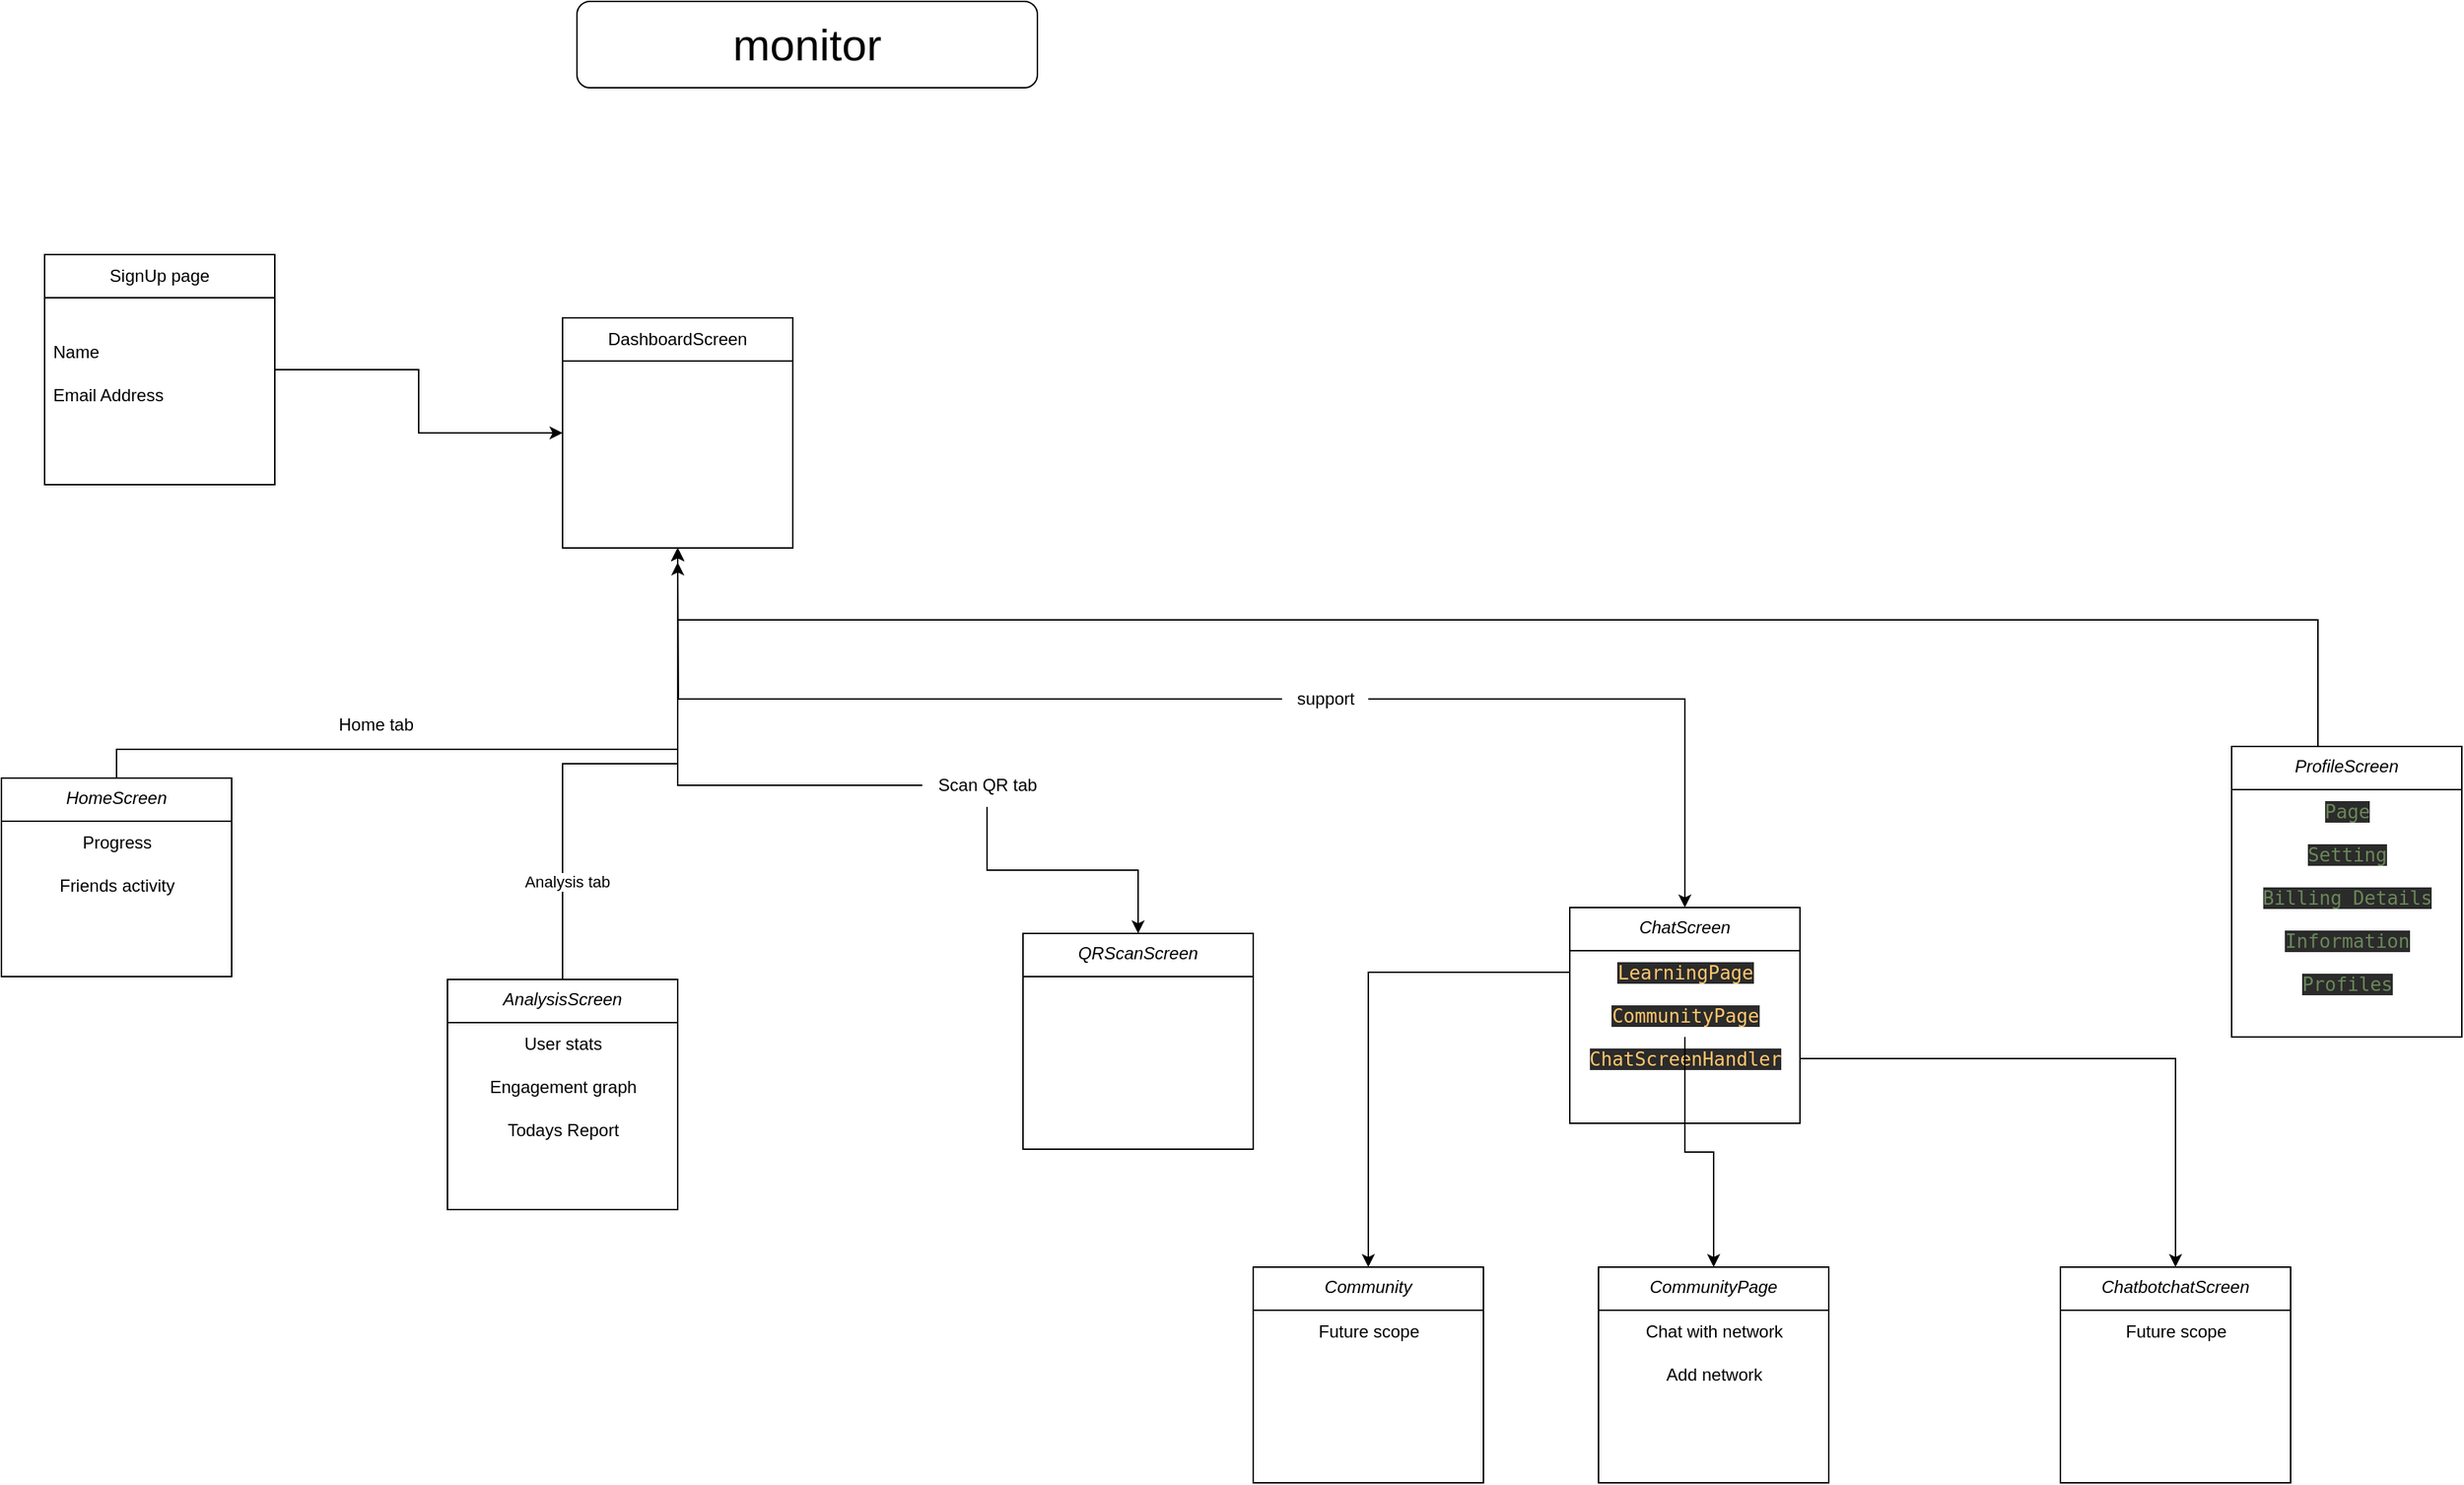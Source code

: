 <mxfile version="24.2.1" type="github">
  <diagram id="C5RBs43oDa-KdzZeNtuy" name="Page-1">
    <mxGraphModel dx="2415" dy="2183" grid="1" gridSize="10" guides="1" tooltips="1" connect="1" arrows="1" fold="1" page="1" pageScale="1" pageWidth="827" pageHeight="1169" math="0" shadow="0">
      <root>
        <mxCell id="WIyWlLk6GJQsqaUBKTNV-0" />
        <mxCell id="WIyWlLk6GJQsqaUBKTNV-1" parent="WIyWlLk6GJQsqaUBKTNV-0" />
        <mxCell id="f0mRgtlgJWTuh4BMBM2M-48" style="edgeStyle=orthogonalEdgeStyle;rounded=0;orthogonalLoop=1;jettySize=auto;html=1;entryX=0.5;entryY=1;entryDx=0;entryDy=0;" edge="1" parent="WIyWlLk6GJQsqaUBKTNV-1" source="zkfFHV4jXpPFQw0GAbJ--0" target="f0mRgtlgJWTuh4BMBM2M-6">
          <mxGeometry relative="1" as="geometry">
            <Array as="points">
              <mxPoint x="-110" y="280" />
              <mxPoint x="280" y="280" />
            </Array>
          </mxGeometry>
        </mxCell>
        <mxCell id="zkfFHV4jXpPFQw0GAbJ--0" value="HomeScreen" style="swimlane;fontStyle=2;align=center;verticalAlign=top;childLayout=stackLayout;horizontal=1;startSize=30;horizontalStack=0;resizeParent=1;resizeLast=0;collapsible=1;marginBottom=0;rounded=0;shadow=0;strokeWidth=1;" parent="WIyWlLk6GJQsqaUBKTNV-1" vertex="1">
          <mxGeometry x="-190" y="300" width="160" height="138" as="geometry">
            <mxRectangle x="230" y="140" width="160" height="26" as="alternateBounds" />
          </mxGeometry>
        </mxCell>
        <mxCell id="f0mRgtlgJWTuh4BMBM2M-4" value="Progress" style="text;html=1;align=center;verticalAlign=middle;resizable=0;points=[];autosize=1;strokeColor=none;fillColor=none;" vertex="1" parent="zkfFHV4jXpPFQw0GAbJ--0">
          <mxGeometry y="30" width="160" height="30" as="geometry" />
        </mxCell>
        <mxCell id="f0mRgtlgJWTuh4BMBM2M-5" value="Friends activity" style="text;html=1;align=center;verticalAlign=middle;resizable=0;points=[];autosize=1;strokeColor=none;fillColor=none;" vertex="1" parent="zkfFHV4jXpPFQw0GAbJ--0">
          <mxGeometry y="60" width="160" height="30" as="geometry" />
        </mxCell>
        <mxCell id="f0mRgtlgJWTuh4BMBM2M-0" value="monitor" style="rounded=1;whiteSpace=wrap;html=1;fontSize=31;" vertex="1" parent="WIyWlLk6GJQsqaUBKTNV-1">
          <mxGeometry x="210" y="-240" width="320" height="60" as="geometry" />
        </mxCell>
        <mxCell id="f0mRgtlgJWTuh4BMBM2M-10" value="" style="edgeStyle=orthogonalEdgeStyle;rounded=0;orthogonalLoop=1;jettySize=auto;html=1;" edge="1" parent="WIyWlLk6GJQsqaUBKTNV-1" source="f0mRgtlgJWTuh4BMBM2M-1" target="f0mRgtlgJWTuh4BMBM2M-6">
          <mxGeometry relative="1" as="geometry" />
        </mxCell>
        <mxCell id="f0mRgtlgJWTuh4BMBM2M-1" value="" style="whiteSpace=wrap;html=1;aspect=fixed;" vertex="1" parent="WIyWlLk6GJQsqaUBKTNV-1">
          <mxGeometry x="-160" y="-64" width="160" height="160" as="geometry" />
        </mxCell>
        <mxCell id="f0mRgtlgJWTuh4BMBM2M-2" value="SignUp page" style="rounded=0;whiteSpace=wrap;html=1;" vertex="1" parent="WIyWlLk6GJQsqaUBKTNV-1">
          <mxGeometry x="-160" y="-64" width="160" height="30" as="geometry" />
        </mxCell>
        <mxCell id="zkfFHV4jXpPFQw0GAbJ--1" value="Name" style="text;align=left;verticalAlign=top;spacingLeft=4;spacingRight=4;overflow=hidden;rotatable=0;points=[[0,0.5],[1,0.5]];portConstraint=eastwest;" parent="WIyWlLk6GJQsqaUBKTNV-1" vertex="1">
          <mxGeometry x="-160" y="-10" width="160" height="26" as="geometry" />
        </mxCell>
        <mxCell id="zkfFHV4jXpPFQw0GAbJ--3" value="Email Address" style="text;align=left;verticalAlign=top;spacingLeft=4;spacingRight=4;overflow=hidden;rotatable=0;points=[[0,0.5],[1,0.5]];portConstraint=eastwest;rounded=0;shadow=0;html=0;" parent="WIyWlLk6GJQsqaUBKTNV-1" vertex="1">
          <mxGeometry x="-160" y="20" width="160" height="26" as="geometry" />
        </mxCell>
        <mxCell id="f0mRgtlgJWTuh4BMBM2M-6" value="" style="whiteSpace=wrap;html=1;aspect=fixed;" vertex="1" parent="WIyWlLk6GJQsqaUBKTNV-1">
          <mxGeometry x="200" y="-20" width="160" height="160" as="geometry" />
        </mxCell>
        <mxCell id="f0mRgtlgJWTuh4BMBM2M-12" value="DashboardScreen" style="rounded=0;whiteSpace=wrap;html=1;" vertex="1" parent="WIyWlLk6GJQsqaUBKTNV-1">
          <mxGeometry x="200" y="-20" width="160" height="30" as="geometry" />
        </mxCell>
        <mxCell id="f0mRgtlgJWTuh4BMBM2M-22" value="" style="edgeStyle=orthogonalEdgeStyle;rounded=0;orthogonalLoop=1;jettySize=auto;html=1;" edge="1" parent="WIyWlLk6GJQsqaUBKTNV-1" source="f0mRgtlgJWTuh4BMBM2M-19" target="f0mRgtlgJWTuh4BMBM2M-6">
          <mxGeometry relative="1" as="geometry" />
        </mxCell>
        <mxCell id="f0mRgtlgJWTuh4BMBM2M-30" value="Analysis tab" style="edgeLabel;html=1;align=center;verticalAlign=middle;resizable=0;points=[];" vertex="1" connectable="0" parent="f0mRgtlgJWTuh4BMBM2M-22">
          <mxGeometry x="-0.647" y="-3" relative="1" as="geometry">
            <mxPoint y="-1" as="offset" />
          </mxGeometry>
        </mxCell>
        <mxCell id="f0mRgtlgJWTuh4BMBM2M-19" value="AnalysisScreen" style="swimlane;fontStyle=2;align=center;verticalAlign=top;childLayout=stackLayout;horizontal=1;startSize=30;horizontalStack=0;resizeParent=1;resizeLast=0;collapsible=1;marginBottom=0;rounded=0;shadow=0;strokeWidth=1;" vertex="1" parent="WIyWlLk6GJQsqaUBKTNV-1">
          <mxGeometry x="120" y="440" width="160" height="160" as="geometry">
            <mxRectangle x="230" y="140" width="160" height="26" as="alternateBounds" />
          </mxGeometry>
        </mxCell>
        <mxCell id="f0mRgtlgJWTuh4BMBM2M-20" value="User stats" style="text;html=1;align=center;verticalAlign=middle;resizable=0;points=[];autosize=1;strokeColor=none;fillColor=none;" vertex="1" parent="f0mRgtlgJWTuh4BMBM2M-19">
          <mxGeometry y="30" width="160" height="30" as="geometry" />
        </mxCell>
        <mxCell id="f0mRgtlgJWTuh4BMBM2M-21" value="Engagement graph" style="text;html=1;align=center;verticalAlign=middle;resizable=0;points=[];autosize=1;strokeColor=none;fillColor=none;" vertex="1" parent="f0mRgtlgJWTuh4BMBM2M-19">
          <mxGeometry y="60" width="160" height="30" as="geometry" />
        </mxCell>
        <mxCell id="f0mRgtlgJWTuh4BMBM2M-23" value="Todays Report" style="text;html=1;align=center;verticalAlign=middle;resizable=0;points=[];autosize=1;strokeColor=none;fillColor=none;" vertex="1" parent="f0mRgtlgJWTuh4BMBM2M-19">
          <mxGeometry y="90" width="160" height="30" as="geometry" />
        </mxCell>
        <mxCell id="f0mRgtlgJWTuh4BMBM2M-49" style="edgeStyle=orthogonalEdgeStyle;rounded=0;orthogonalLoop=1;jettySize=auto;html=1;entryX=0.5;entryY=1;entryDx=0;entryDy=0;" edge="1" parent="WIyWlLk6GJQsqaUBKTNV-1" source="f0mRgtlgJWTuh4BMBM2M-31" target="f0mRgtlgJWTuh4BMBM2M-6">
          <mxGeometry relative="1" as="geometry">
            <Array as="points" />
          </mxGeometry>
        </mxCell>
        <mxCell id="f0mRgtlgJWTuh4BMBM2M-24" value="QRScanScreen" style="swimlane;fontStyle=2;align=center;verticalAlign=top;childLayout=stackLayout;horizontal=1;startSize=30;horizontalStack=0;resizeParent=1;resizeLast=0;collapsible=1;marginBottom=0;rounded=0;shadow=0;strokeWidth=1;" vertex="1" parent="WIyWlLk6GJQsqaUBKTNV-1">
          <mxGeometry x="520" y="408" width="160" height="150" as="geometry">
            <mxRectangle x="230" y="140" width="160" height="26" as="alternateBounds" />
          </mxGeometry>
        </mxCell>
        <mxCell id="f0mRgtlgJWTuh4BMBM2M-36" value="ChatScreen" style="swimlane;fontStyle=2;align=center;verticalAlign=top;childLayout=stackLayout;horizontal=1;startSize=30;horizontalStack=0;resizeParent=1;resizeLast=0;collapsible=1;marginBottom=0;rounded=0;shadow=0;strokeWidth=1;" vertex="1" parent="WIyWlLk6GJQsqaUBKTNV-1">
          <mxGeometry x="900" y="390" width="160" height="150" as="geometry">
            <mxRectangle x="230" y="140" width="160" height="26" as="alternateBounds" />
          </mxGeometry>
        </mxCell>
        <mxCell id="f0mRgtlgJWTuh4BMBM2M-37" value="&lt;div style=&quot;background-color: rgb(43, 43, 43); color: rgb(169, 183, 198); font-family: &amp;quot;JetBrains Mono&amp;quot;, monospace; font-size: 9.8pt; white-space-collapse: preserve;&quot;&gt;&lt;span style=&quot;color:#ffc66d;&quot;&gt;LearningPage&lt;/span&gt;&lt;/div&gt;" style="text;html=1;align=center;verticalAlign=middle;resizable=0;points=[];autosize=1;strokeColor=none;fillColor=none;" vertex="1" parent="f0mRgtlgJWTuh4BMBM2M-36">
          <mxGeometry y="30" width="160" height="30" as="geometry" />
        </mxCell>
        <mxCell id="f0mRgtlgJWTuh4BMBM2M-39" value="&lt;div style=&quot;background-color: rgb(43, 43, 43); color: rgb(169, 183, 198); font-family: &amp;quot;JetBrains Mono&amp;quot;, monospace; font-size: 9.8pt; white-space-collapse: preserve;&quot;&gt;&lt;span style=&quot;color:#ffc66d;&quot;&gt;CommunityPage&lt;/span&gt;&lt;/div&gt;" style="text;html=1;align=center;verticalAlign=middle;resizable=0;points=[];autosize=1;strokeColor=none;fillColor=none;" vertex="1" parent="f0mRgtlgJWTuh4BMBM2M-36">
          <mxGeometry y="60" width="160" height="30" as="geometry" />
        </mxCell>
        <mxCell id="f0mRgtlgJWTuh4BMBM2M-44" value="&lt;div style=&quot;background-color: rgb(43, 43, 43); color: rgb(169, 183, 198); font-family: &amp;quot;JetBrains Mono&amp;quot;, monospace; font-size: 9.8pt; white-space-collapse: preserve;&quot;&gt;&lt;span style=&quot;color:#ffc66d;&quot;&gt;ChatScreenHandler&lt;/span&gt;&lt;/div&gt;" style="text;html=1;align=center;verticalAlign=middle;resizable=0;points=[];autosize=1;strokeColor=none;fillColor=none;" vertex="1" parent="f0mRgtlgJWTuh4BMBM2M-36">
          <mxGeometry y="90" width="160" height="30" as="geometry" />
        </mxCell>
        <mxCell id="f0mRgtlgJWTuh4BMBM2M-54" style="edgeStyle=orthogonalEdgeStyle;rounded=0;orthogonalLoop=1;jettySize=auto;html=1;" edge="1" parent="WIyWlLk6GJQsqaUBKTNV-1" source="f0mRgtlgJWTuh4BMBM2M-43">
          <mxGeometry relative="1" as="geometry">
            <mxPoint x="280" y="150" as="targetPoint" />
          </mxGeometry>
        </mxCell>
        <mxCell id="f0mRgtlgJWTuh4BMBM2M-55" style="edgeStyle=orthogonalEdgeStyle;rounded=0;orthogonalLoop=1;jettySize=auto;html=1;entryX=0.5;entryY=0;entryDx=0;entryDy=0;" edge="1" parent="WIyWlLk6GJQsqaUBKTNV-1" source="f0mRgtlgJWTuh4BMBM2M-43" target="f0mRgtlgJWTuh4BMBM2M-36">
          <mxGeometry relative="1" as="geometry" />
        </mxCell>
        <mxCell id="f0mRgtlgJWTuh4BMBM2M-43" value="support" style="text;html=1;align=center;verticalAlign=middle;resizable=0;points=[];autosize=1;strokeColor=none;fillColor=none;" vertex="1" parent="WIyWlLk6GJQsqaUBKTNV-1">
          <mxGeometry x="700" y="230" width="60" height="30" as="geometry" />
        </mxCell>
        <mxCell id="f0mRgtlgJWTuh4BMBM2M-45" value="ChatbotchatScreen" style="swimlane;fontStyle=2;align=center;verticalAlign=top;childLayout=stackLayout;horizontal=1;startSize=30;horizontalStack=0;resizeParent=1;resizeLast=0;collapsible=1;marginBottom=0;rounded=0;shadow=0;strokeWidth=1;" vertex="1" parent="WIyWlLk6GJQsqaUBKTNV-1">
          <mxGeometry x="1241" y="640" width="160" height="150" as="geometry">
            <mxRectangle x="230" y="140" width="160" height="26" as="alternateBounds" />
          </mxGeometry>
        </mxCell>
        <mxCell id="f0mRgtlgJWTuh4BMBM2M-56" value="Future scope" style="text;html=1;align=center;verticalAlign=middle;resizable=0;points=[];autosize=1;strokeColor=none;fillColor=none;" vertex="1" parent="f0mRgtlgJWTuh4BMBM2M-45">
          <mxGeometry y="30" width="160" height="30" as="geometry" />
        </mxCell>
        <mxCell id="f0mRgtlgJWTuh4BMBM2M-51" style="edgeStyle=orthogonalEdgeStyle;rounded=0;orthogonalLoop=1;jettySize=auto;html=1;entryX=0.5;entryY=0;entryDx=0;entryDy=0;" edge="1" parent="WIyWlLk6GJQsqaUBKTNV-1" source="f0mRgtlgJWTuh4BMBM2M-31" target="f0mRgtlgJWTuh4BMBM2M-24">
          <mxGeometry relative="1" as="geometry" />
        </mxCell>
        <mxCell id="f0mRgtlgJWTuh4BMBM2M-31" value="Scan QR tab" style="text;html=1;align=center;verticalAlign=middle;resizable=0;points=[];autosize=1;strokeColor=none;fillColor=none;" vertex="1" parent="WIyWlLk6GJQsqaUBKTNV-1">
          <mxGeometry x="450" y="290" width="90" height="30" as="geometry" />
        </mxCell>
        <mxCell id="f0mRgtlgJWTuh4BMBM2M-52" value="Home tab" style="text;html=1;align=center;verticalAlign=middle;resizable=0;points=[];autosize=1;strokeColor=none;fillColor=none;" vertex="1" parent="WIyWlLk6GJQsqaUBKTNV-1">
          <mxGeometry x="30" y="248" width="80" height="30" as="geometry" />
        </mxCell>
        <mxCell id="f0mRgtlgJWTuh4BMBM2M-58" value="CommunityPage" style="swimlane;fontStyle=2;align=center;verticalAlign=top;childLayout=stackLayout;horizontal=1;startSize=30;horizontalStack=0;resizeParent=1;resizeLast=0;collapsible=1;marginBottom=0;rounded=0;shadow=0;strokeWidth=1;" vertex="1" parent="WIyWlLk6GJQsqaUBKTNV-1">
          <mxGeometry x="920" y="640" width="160" height="150" as="geometry">
            <mxRectangle x="230" y="140" width="160" height="26" as="alternateBounds" />
          </mxGeometry>
        </mxCell>
        <mxCell id="f0mRgtlgJWTuh4BMBM2M-65" value="Chat with network" style="text;html=1;align=center;verticalAlign=middle;resizable=0;points=[];autosize=1;strokeColor=none;fillColor=none;" vertex="1" parent="f0mRgtlgJWTuh4BMBM2M-58">
          <mxGeometry y="30" width="160" height="30" as="geometry" />
        </mxCell>
        <mxCell id="f0mRgtlgJWTuh4BMBM2M-66" value="Add network" style="text;html=1;align=center;verticalAlign=middle;resizable=0;points=[];autosize=1;strokeColor=none;fillColor=none;" vertex="1" parent="f0mRgtlgJWTuh4BMBM2M-58">
          <mxGeometry y="60" width="160" height="30" as="geometry" />
        </mxCell>
        <mxCell id="f0mRgtlgJWTuh4BMBM2M-60" value="Community" style="swimlane;fontStyle=2;align=center;verticalAlign=top;childLayout=stackLayout;horizontal=1;startSize=30;horizontalStack=0;resizeParent=1;resizeLast=0;collapsible=1;marginBottom=0;rounded=0;shadow=0;strokeWidth=1;" vertex="1" parent="WIyWlLk6GJQsqaUBKTNV-1">
          <mxGeometry x="680" y="640" width="160" height="150" as="geometry">
            <mxRectangle x="230" y="140" width="160" height="26" as="alternateBounds" />
          </mxGeometry>
        </mxCell>
        <mxCell id="f0mRgtlgJWTuh4BMBM2M-61" value="Future scope" style="text;html=1;align=center;verticalAlign=middle;resizable=0;points=[];autosize=1;strokeColor=none;fillColor=none;" vertex="1" parent="f0mRgtlgJWTuh4BMBM2M-60">
          <mxGeometry y="30" width="160" height="30" as="geometry" />
        </mxCell>
        <mxCell id="f0mRgtlgJWTuh4BMBM2M-62" style="edgeStyle=orthogonalEdgeStyle;rounded=0;orthogonalLoop=1;jettySize=auto;html=1;" edge="1" parent="WIyWlLk6GJQsqaUBKTNV-1" source="f0mRgtlgJWTuh4BMBM2M-44" target="f0mRgtlgJWTuh4BMBM2M-45">
          <mxGeometry relative="1" as="geometry" />
        </mxCell>
        <mxCell id="f0mRgtlgJWTuh4BMBM2M-63" style="edgeStyle=orthogonalEdgeStyle;rounded=0;orthogonalLoop=1;jettySize=auto;html=1;entryX=0.5;entryY=0;entryDx=0;entryDy=0;" edge="1" parent="WIyWlLk6GJQsqaUBKTNV-1" source="f0mRgtlgJWTuh4BMBM2M-39" target="f0mRgtlgJWTuh4BMBM2M-58">
          <mxGeometry relative="1" as="geometry">
            <mxPoint x="980" y="480" as="sourcePoint" />
          </mxGeometry>
        </mxCell>
        <mxCell id="f0mRgtlgJWTuh4BMBM2M-64" style="edgeStyle=orthogonalEdgeStyle;rounded=0;orthogonalLoop=1;jettySize=auto;html=1;entryX=0.5;entryY=0;entryDx=0;entryDy=0;" edge="1" parent="WIyWlLk6GJQsqaUBKTNV-1" source="f0mRgtlgJWTuh4BMBM2M-37" target="f0mRgtlgJWTuh4BMBM2M-60">
          <mxGeometry relative="1" as="geometry" />
        </mxCell>
        <mxCell id="f0mRgtlgJWTuh4BMBM2M-71" style="edgeStyle=orthogonalEdgeStyle;rounded=0;orthogonalLoop=1;jettySize=auto;html=1;entryX=0.5;entryY=1;entryDx=0;entryDy=0;" edge="1" parent="WIyWlLk6GJQsqaUBKTNV-1" source="f0mRgtlgJWTuh4BMBM2M-67" target="f0mRgtlgJWTuh4BMBM2M-6">
          <mxGeometry relative="1" as="geometry">
            <Array as="points">
              <mxPoint x="1420" y="190" />
              <mxPoint x="280" y="190" />
            </Array>
          </mxGeometry>
        </mxCell>
        <mxCell id="f0mRgtlgJWTuh4BMBM2M-67" value="ProfileScreen" style="swimlane;fontStyle=2;align=center;verticalAlign=top;childLayout=stackLayout;horizontal=1;startSize=30;horizontalStack=0;resizeParent=1;resizeLast=0;collapsible=1;marginBottom=0;rounded=0;shadow=0;strokeWidth=1;" vertex="1" parent="WIyWlLk6GJQsqaUBKTNV-1">
          <mxGeometry x="1360" y="278" width="160" height="202" as="geometry">
            <mxRectangle x="230" y="140" width="160" height="26" as="alternateBounds" />
          </mxGeometry>
        </mxCell>
        <mxCell id="f0mRgtlgJWTuh4BMBM2M-68" value="&lt;div style=&quot;background-color: rgb(43, 43, 43); color: rgb(169, 183, 198); font-family: &amp;quot;JetBrains Mono&amp;quot;, monospace; font-size: 9.8pt; white-space-collapse: preserve;&quot;&gt;&lt;div style=&quot;font-size: 9.8pt;&quot;&gt;&lt;span style=&quot;color:#6a8759;&quot;&gt;Page&lt;/span&gt;&lt;/div&gt;&lt;/div&gt;" style="text;html=1;align=center;verticalAlign=middle;resizable=0;points=[];autosize=1;strokeColor=none;fillColor=none;" vertex="1" parent="f0mRgtlgJWTuh4BMBM2M-67">
          <mxGeometry y="30" width="160" height="30" as="geometry" />
        </mxCell>
        <mxCell id="f0mRgtlgJWTuh4BMBM2M-69" value="&lt;div style=&quot;background-color: rgb(43, 43, 43); color: rgb(169, 183, 198); font-family: &amp;quot;JetBrains Mono&amp;quot;, monospace; font-size: 9.8pt; white-space-collapse: preserve;&quot;&gt;&lt;div style=&quot;font-size: 9.8pt;&quot;&gt;&lt;span style=&quot;color:#6a8759;&quot;&gt;Setting&lt;/span&gt;&lt;/div&gt;&lt;/div&gt;" style="text;html=1;align=center;verticalAlign=middle;resizable=0;points=[];autosize=1;strokeColor=none;fillColor=none;" vertex="1" parent="f0mRgtlgJWTuh4BMBM2M-67">
          <mxGeometry y="60" width="160" height="30" as="geometry" />
        </mxCell>
        <mxCell id="f0mRgtlgJWTuh4BMBM2M-70" value="&lt;div style=&quot;background-color: rgb(43, 43, 43); color: rgb(169, 183, 198); font-family: &amp;quot;JetBrains Mono&amp;quot;, monospace; font-size: 9.8pt; white-space-collapse: preserve;&quot;&gt;&lt;div style=&quot;font-size: 9.8pt;&quot;&gt;&lt;span style=&quot;color:#6a8759;&quot;&gt;Billing Details&lt;/span&gt;&lt;/div&gt;&lt;/div&gt;" style="text;html=1;align=center;verticalAlign=middle;resizable=0;points=[];autosize=1;strokeColor=none;fillColor=none;" vertex="1" parent="f0mRgtlgJWTuh4BMBM2M-67">
          <mxGeometry y="90" width="160" height="30" as="geometry" />
        </mxCell>
        <mxCell id="f0mRgtlgJWTuh4BMBM2M-72" value="&lt;div style=&quot;background-color: rgb(43, 43, 43); color: rgb(169, 183, 198); font-family: &amp;quot;JetBrains Mono&amp;quot;, monospace; font-size: 9.8pt; white-space-collapse: preserve;&quot;&gt;&lt;span style=&quot;color:#6a8759;&quot;&gt;Information&lt;/span&gt;&lt;/div&gt;" style="text;html=1;align=center;verticalAlign=middle;resizable=0;points=[];autosize=1;strokeColor=none;fillColor=none;" vertex="1" parent="f0mRgtlgJWTuh4BMBM2M-67">
          <mxGeometry y="120" width="160" height="30" as="geometry" />
        </mxCell>
        <mxCell id="f0mRgtlgJWTuh4BMBM2M-73" value="&lt;div style=&quot;background-color: rgb(43, 43, 43); color: rgb(169, 183, 198); font-family: &amp;quot;JetBrains Mono&amp;quot;, monospace; font-size: 9.8pt; white-space-collapse: preserve;&quot;&gt;&lt;span style=&quot;color:#6a8759;&quot;&gt;Profiles&lt;/span&gt;&lt;/div&gt;" style="text;html=1;align=center;verticalAlign=middle;resizable=0;points=[];autosize=1;strokeColor=none;fillColor=none;" vertex="1" parent="f0mRgtlgJWTuh4BMBM2M-67">
          <mxGeometry y="150" width="160" height="30" as="geometry" />
        </mxCell>
      </root>
    </mxGraphModel>
  </diagram>
</mxfile>

